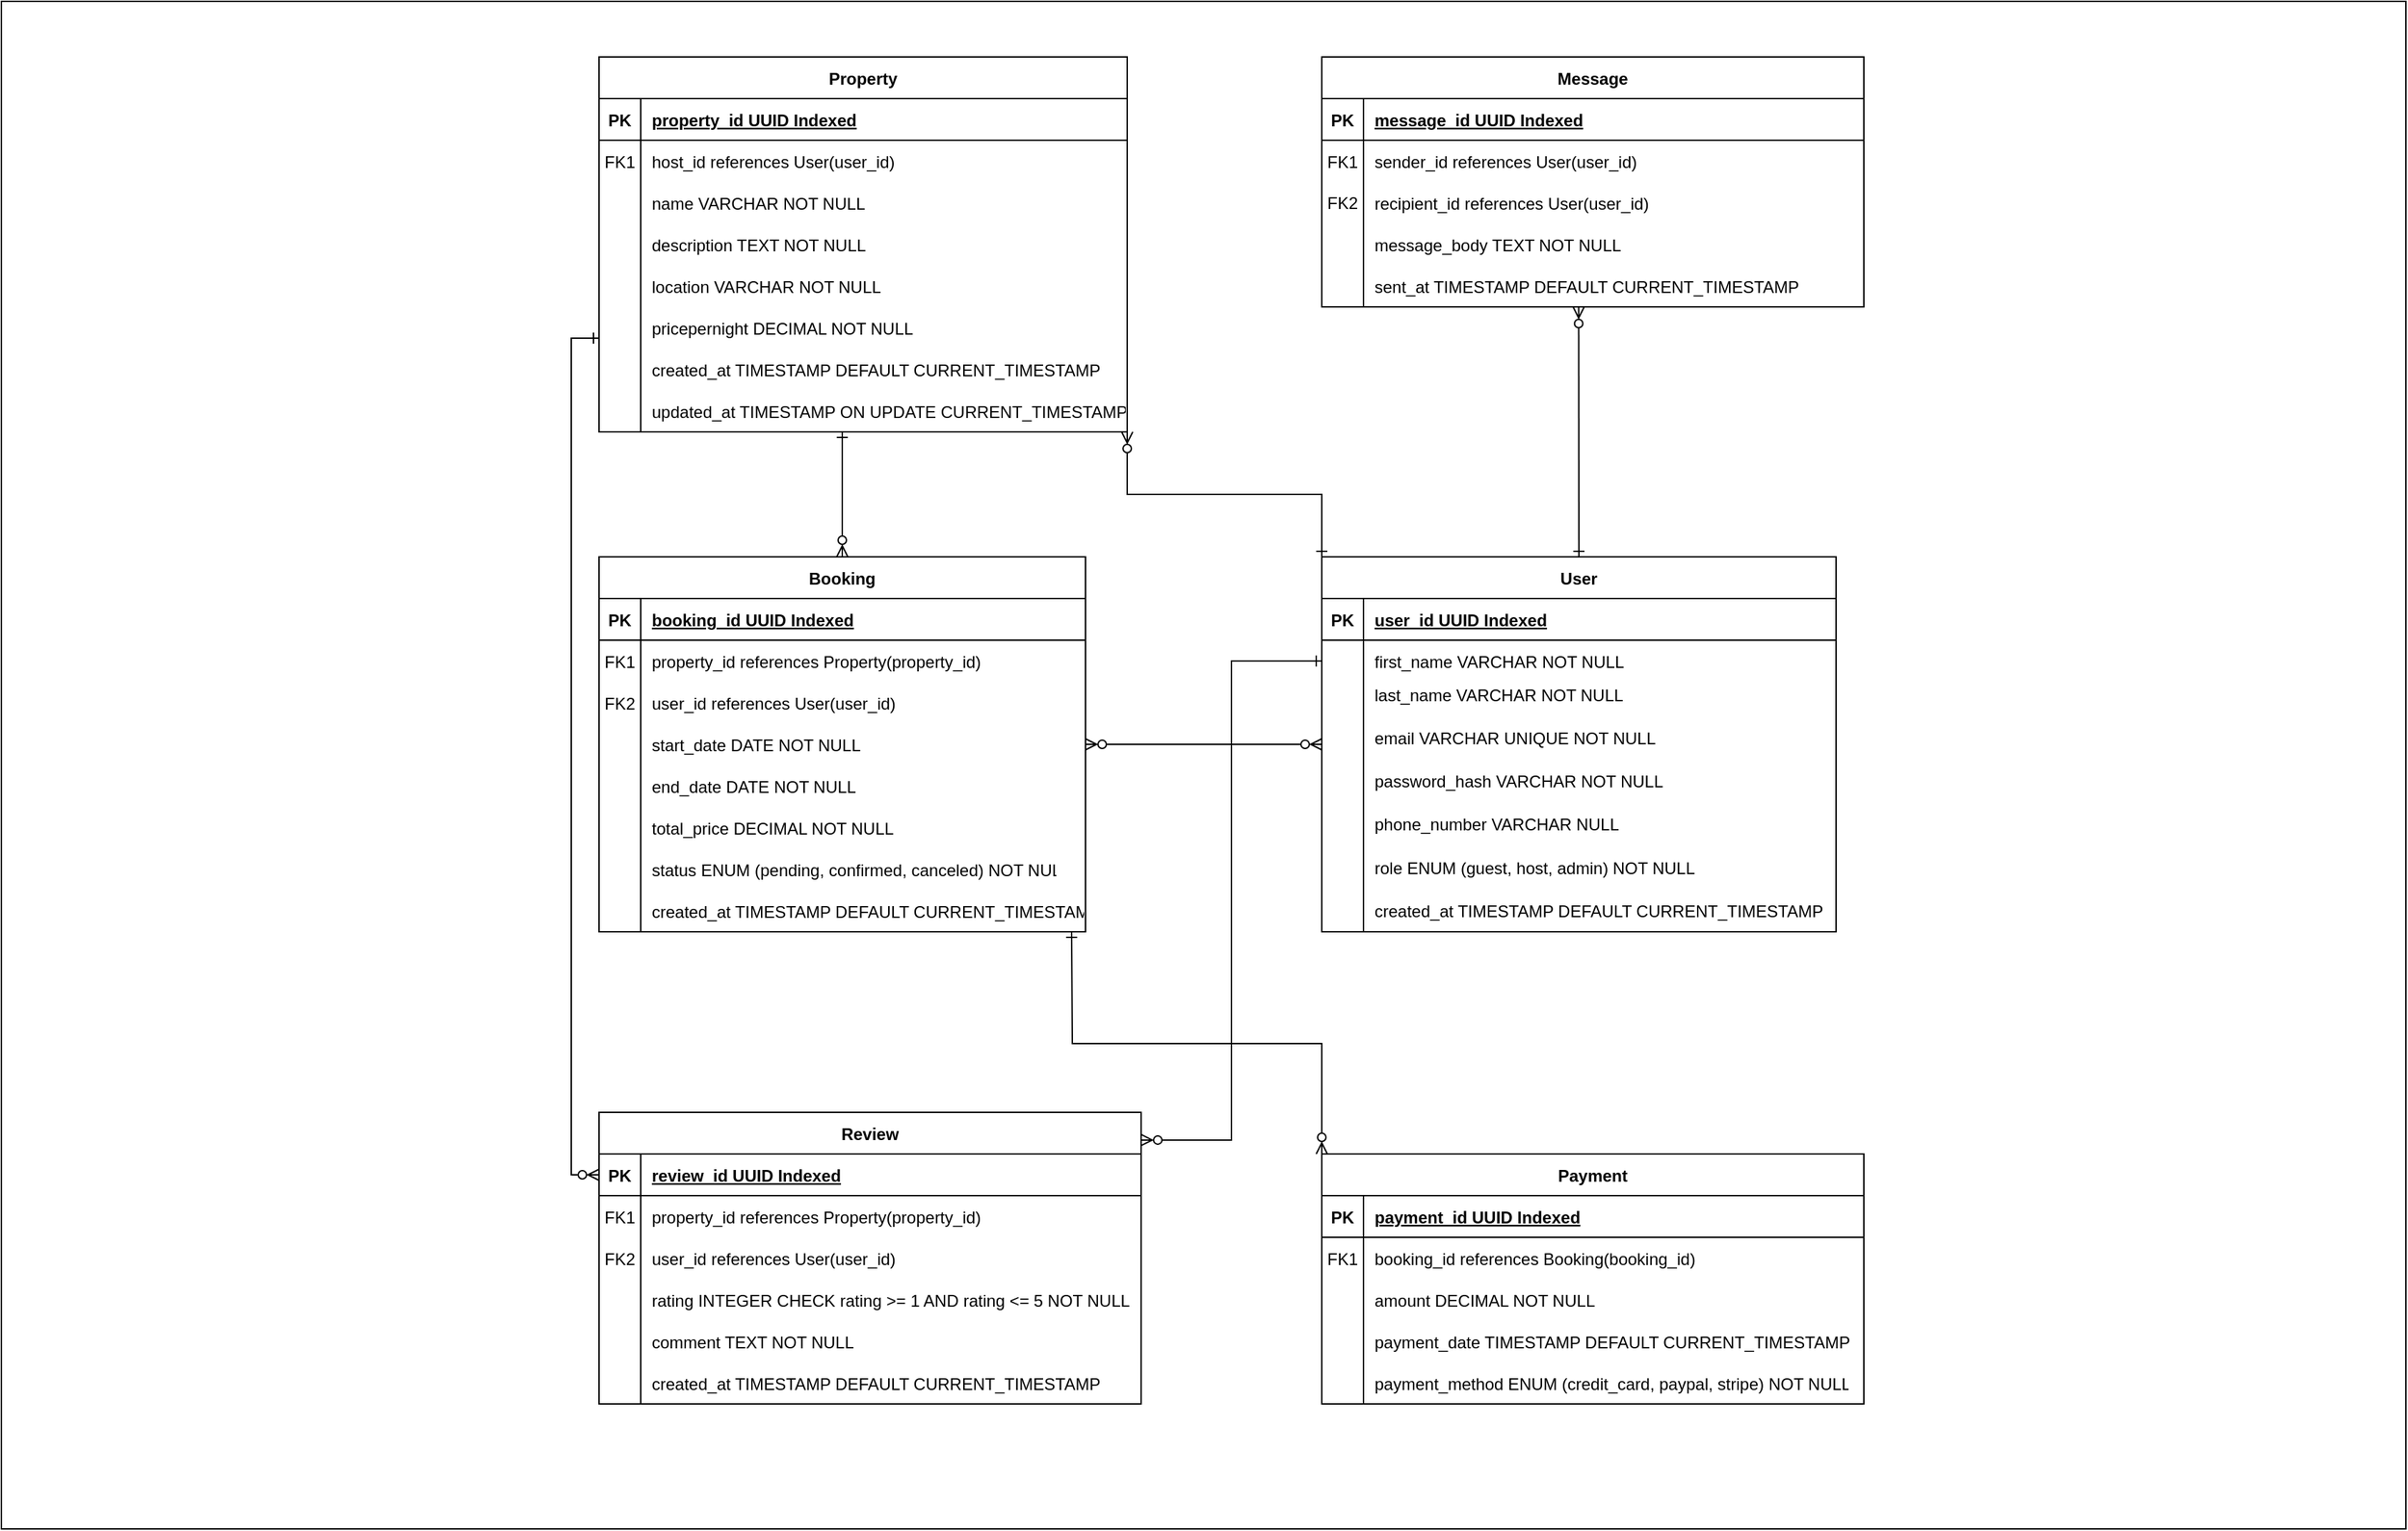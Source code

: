 <mxfile version="24.9.0">
  <diagram id="R2lEEEUBdFMjLlhIrx00" name="Page-1">
    <mxGraphModel dx="2728" dy="1598" grid="1" gridSize="10" guides="1" tooltips="1" connect="1" arrows="1" fold="1" page="1" pageScale="1" pageWidth="850" pageHeight="1100" math="0" shadow="0" extFonts="Permanent Marker^https://fonts.googleapis.com/css?family=Permanent+Marker">
      <root>
        <mxCell id="0" />
        <mxCell id="1" parent="0" />
        <mxCell id="50BzkrFxMsGgUT9Oo1El-145" value="" style="rounded=0;whiteSpace=wrap;html=1;" vertex="1" parent="1">
          <mxGeometry width="1730" height="1100" as="geometry" />
        </mxCell>
        <mxCell id="50BzkrFxMsGgUT9Oo1El-80" value="" style="group;fillColor=none;" vertex="1" connectable="0" parent="1">
          <mxGeometry x="950" y="390" width="370" height="280" as="geometry" />
        </mxCell>
        <mxCell id="50BzkrFxMsGgUT9Oo1El-142" style="rounded=0;orthogonalLoop=1;jettySize=auto;html=1;exitX=0.5;exitY=0;exitDx=0;exitDy=0;endArrow=ERzeroToMany;endFill=0;startArrow=ERone;startFill=0;fillColor=none;" edge="1" parent="50BzkrFxMsGgUT9Oo1El-80" source="C-vyLk0tnHw3VtMMgP7b-23">
          <mxGeometry relative="1" as="geometry">
            <mxPoint x="184.81" y="-170.0" as="targetPoint" />
          </mxGeometry>
        </mxCell>
        <mxCell id="C-vyLk0tnHw3VtMMgP7b-23" value="User" style="shape=table;startSize=30;container=1;collapsible=1;childLayout=tableLayout;fixedRows=1;rowLines=0;fontStyle=1;align=center;resizeLast=1;fillColor=none;" parent="50BzkrFxMsGgUT9Oo1El-80" vertex="1">
          <mxGeometry y="10" width="370" height="270" as="geometry" />
        </mxCell>
        <mxCell id="C-vyLk0tnHw3VtMMgP7b-24" value="" style="shape=partialRectangle;collapsible=0;dropTarget=0;pointerEvents=0;fillColor=none;points=[[0,0.5],[1,0.5]];portConstraint=eastwest;top=0;left=0;right=0;bottom=1;" parent="C-vyLk0tnHw3VtMMgP7b-23" vertex="1">
          <mxGeometry y="30" width="370" height="30" as="geometry" />
        </mxCell>
        <mxCell id="C-vyLk0tnHw3VtMMgP7b-25" value="PK" style="shape=partialRectangle;overflow=hidden;connectable=0;fillColor=none;top=0;left=0;bottom=0;right=0;fontStyle=1;" parent="C-vyLk0tnHw3VtMMgP7b-24" vertex="1">
          <mxGeometry width="30" height="30" as="geometry">
            <mxRectangle width="30" height="30" as="alternateBounds" />
          </mxGeometry>
        </mxCell>
        <mxCell id="C-vyLk0tnHw3VtMMgP7b-26" value="user_id UUID Indexed" style="shape=partialRectangle;overflow=hidden;connectable=0;fillColor=none;top=0;left=0;bottom=0;right=0;align=left;spacingLeft=6;fontStyle=5;" parent="C-vyLk0tnHw3VtMMgP7b-24" vertex="1">
          <mxGeometry x="30" width="340" height="30" as="geometry">
            <mxRectangle width="340" height="30" as="alternateBounds" />
          </mxGeometry>
        </mxCell>
        <mxCell id="C-vyLk0tnHw3VtMMgP7b-27" value="" style="shape=partialRectangle;collapsible=0;dropTarget=0;pointerEvents=0;fillColor=none;points=[[0,0.5],[1,0.5]];portConstraint=eastwest;top=0;left=0;right=0;bottom=0;" parent="C-vyLk0tnHw3VtMMgP7b-23" vertex="1">
          <mxGeometry y="60" width="370" height="30" as="geometry" />
        </mxCell>
        <mxCell id="C-vyLk0tnHw3VtMMgP7b-28" value="" style="shape=partialRectangle;overflow=hidden;connectable=0;fillColor=none;top=0;left=0;bottom=0;right=0;" parent="C-vyLk0tnHw3VtMMgP7b-27" vertex="1">
          <mxGeometry width="30" height="30" as="geometry">
            <mxRectangle width="30" height="30" as="alternateBounds" />
          </mxGeometry>
        </mxCell>
        <mxCell id="C-vyLk0tnHw3VtMMgP7b-29" value="first_name VARCHAR NOT NULL" style="shape=partialRectangle;overflow=hidden;connectable=0;fillColor=none;top=0;left=0;bottom=0;right=0;align=left;spacingLeft=6;" parent="C-vyLk0tnHw3VtMMgP7b-27" vertex="1">
          <mxGeometry x="30" width="340" height="30" as="geometry">
            <mxRectangle width="340" height="30" as="alternateBounds" />
          </mxGeometry>
        </mxCell>
        <mxCell id="50BzkrFxMsGgUT9Oo1El-26" value="" style="shape=partialRectangle;overflow=hidden;connectable=0;fillColor=none;top=0;left=0;bottom=0;right=0;" vertex="1" parent="50BzkrFxMsGgUT9Oo1El-80">
          <mxGeometry y="93.333" width="30" height="31.111" as="geometry">
            <mxRectangle width="30" height="30" as="alternateBounds" />
          </mxGeometry>
        </mxCell>
        <mxCell id="50BzkrFxMsGgUT9Oo1El-27" value="last_name VARCHAR NOT NULL" style="shape=partialRectangle;overflow=hidden;connectable=0;fillColor=none;top=0;left=1;bottom=0;right=0;align=left;spacingLeft=6;" vertex="1" parent="50BzkrFxMsGgUT9Oo1El-80">
          <mxGeometry x="30" y="93.333" width="340" height="31.111" as="geometry">
            <mxRectangle width="340" height="30" as="alternateBounds" />
          </mxGeometry>
        </mxCell>
        <mxCell id="50BzkrFxMsGgUT9Oo1El-28" value="" style="shape=partialRectangle;overflow=hidden;connectable=0;fillColor=none;top=0;left=0;bottom=0;right=0;" vertex="1" parent="50BzkrFxMsGgUT9Oo1El-80">
          <mxGeometry y="124.444" width="30" height="31.111" as="geometry">
            <mxRectangle width="30" height="30" as="alternateBounds" />
          </mxGeometry>
        </mxCell>
        <mxCell id="50BzkrFxMsGgUT9Oo1El-29" value="email VARCHAR UNIQUE NOT NULL" style="shape=partialRectangle;overflow=hidden;connectable=0;fillColor=none;top=0;left=1;bottom=0;right=0;align=left;spacingLeft=6;" vertex="1" parent="50BzkrFxMsGgUT9Oo1El-80">
          <mxGeometry x="30" y="124.444" width="340" height="31.111" as="geometry">
            <mxRectangle width="340" height="30" as="alternateBounds" />
          </mxGeometry>
        </mxCell>
        <mxCell id="50BzkrFxMsGgUT9Oo1El-30" value="" style="shape=partialRectangle;overflow=hidden;connectable=0;fillColor=none;top=0;left=0;bottom=0;right=0;" vertex="1" parent="50BzkrFxMsGgUT9Oo1El-80">
          <mxGeometry y="155.556" width="30" height="31.111" as="geometry">
            <mxRectangle width="30" height="30" as="alternateBounds" />
          </mxGeometry>
        </mxCell>
        <mxCell id="50BzkrFxMsGgUT9Oo1El-31" value="password_hash VARCHAR NOT NULL" style="shape=partialRectangle;overflow=hidden;connectable=0;fillColor=none;top=0;left=1;bottom=0;right=0;align=left;spacingLeft=6;" vertex="1" parent="50BzkrFxMsGgUT9Oo1El-80">
          <mxGeometry x="30" y="155.556" width="340" height="31.111" as="geometry">
            <mxRectangle width="340" height="30" as="alternateBounds" />
          </mxGeometry>
        </mxCell>
        <mxCell id="50BzkrFxMsGgUT9Oo1El-32" value="" style="shape=partialRectangle;overflow=hidden;connectable=0;fillColor=none;top=0;left=0;bottom=0;right=0;" vertex="1" parent="50BzkrFxMsGgUT9Oo1El-80">
          <mxGeometry y="186.667" width="30" height="31.111" as="geometry">
            <mxRectangle width="30" height="30" as="alternateBounds" />
          </mxGeometry>
        </mxCell>
        <mxCell id="50BzkrFxMsGgUT9Oo1El-33" value="phone_number VARCHAR NULL" style="shape=partialRectangle;overflow=hidden;connectable=0;fillColor=none;top=0;left=1;bottom=0;right=0;align=left;spacingLeft=6;" vertex="1" parent="50BzkrFxMsGgUT9Oo1El-80">
          <mxGeometry x="30" y="186.667" width="340" height="31.111" as="geometry">
            <mxRectangle width="340" height="30" as="alternateBounds" />
          </mxGeometry>
        </mxCell>
        <mxCell id="50BzkrFxMsGgUT9Oo1El-34" value="" style="shape=partialRectangle;overflow=hidden;connectable=0;fillColor=none;top=0;left=0;bottom=0;right=0;" vertex="1" parent="50BzkrFxMsGgUT9Oo1El-80">
          <mxGeometry y="217.778" width="30" height="31.111" as="geometry">
            <mxRectangle width="30" height="30" as="alternateBounds" />
          </mxGeometry>
        </mxCell>
        <mxCell id="50BzkrFxMsGgUT9Oo1El-35" value="role ENUM (guest, host, admin) NOT NULL" style="shape=partialRectangle;overflow=hidden;connectable=0;fillColor=none;top=0;left=1;bottom=0;right=0;align=left;spacingLeft=6;" vertex="1" parent="50BzkrFxMsGgUT9Oo1El-80">
          <mxGeometry x="30" y="217.778" width="340" height="31.111" as="geometry">
            <mxRectangle width="340" height="30" as="alternateBounds" />
          </mxGeometry>
        </mxCell>
        <mxCell id="50BzkrFxMsGgUT9Oo1El-36" value="" style="shape=partialRectangle;overflow=hidden;connectable=0;fillColor=none;top=0;left=0;bottom=0;right=0;" vertex="1" parent="50BzkrFxMsGgUT9Oo1El-80">
          <mxGeometry y="248.889" width="30" height="31.111" as="geometry">
            <mxRectangle width="30" height="30" as="alternateBounds" />
          </mxGeometry>
        </mxCell>
        <mxCell id="50BzkrFxMsGgUT9Oo1El-37" value="created_at TIMESTAMP DEFAULT CURRENT_TIMESTAMP" style="shape=partialRectangle;overflow=hidden;connectable=0;fillColor=none;top=0;left=1;bottom=0;right=0;align=left;spacingLeft=6;" vertex="1" parent="50BzkrFxMsGgUT9Oo1El-80">
          <mxGeometry x="30" y="248.889" width="340" height="31.111" as="geometry">
            <mxRectangle width="340" height="30" as="alternateBounds" />
          </mxGeometry>
        </mxCell>
        <mxCell id="50BzkrFxMsGgUT9Oo1El-81" value="" style="group;fillColor=none;" vertex="1" connectable="0" parent="1">
          <mxGeometry x="430" y="40" width="380" height="270" as="geometry" />
        </mxCell>
        <mxCell id="50BzkrFxMsGgUT9Oo1El-38" value="" style="shape=partialRectangle;overflow=hidden;connectable=0;fillColor=none;top=0;left=0;bottom=0;right=0;" vertex="1" parent="50BzkrFxMsGgUT9Oo1El-81">
          <mxGeometry y="120" width="30" height="30" as="geometry">
            <mxRectangle width="30" height="30" as="alternateBounds" />
          </mxGeometry>
        </mxCell>
        <mxCell id="50BzkrFxMsGgUT9Oo1El-40" value="" style="shape=partialRectangle;overflow=hidden;connectable=0;fillColor=none;top=0;left=0;bottom=0;right=0;" vertex="1" parent="50BzkrFxMsGgUT9Oo1El-81">
          <mxGeometry y="150" width="30" height="30" as="geometry">
            <mxRectangle width="30" height="30" as="alternateBounds" />
          </mxGeometry>
        </mxCell>
        <mxCell id="50BzkrFxMsGgUT9Oo1El-42" value="" style="shape=partialRectangle;overflow=hidden;connectable=0;fillColor=none;top=0;left=0;bottom=0;right=0;" vertex="1" parent="50BzkrFxMsGgUT9Oo1El-81">
          <mxGeometry y="180" width="30" height="30" as="geometry">
            <mxRectangle width="30" height="30" as="alternateBounds" />
          </mxGeometry>
        </mxCell>
        <mxCell id="50BzkrFxMsGgUT9Oo1El-44" value="" style="shape=partialRectangle;overflow=hidden;connectable=0;fillColor=none;top=0;left=0;bottom=0;right=0;" vertex="1" parent="50BzkrFxMsGgUT9Oo1El-81">
          <mxGeometry y="210" width="30" height="30" as="geometry">
            <mxRectangle width="30" height="30" as="alternateBounds" />
          </mxGeometry>
        </mxCell>
        <mxCell id="50BzkrFxMsGgUT9Oo1El-46" value="" style="shape=partialRectangle;overflow=hidden;connectable=0;fillColor=none;top=0;left=0;bottom=0;right=0;" vertex="1" parent="50BzkrFxMsGgUT9Oo1El-81">
          <mxGeometry y="240" width="30" height="30" as="geometry">
            <mxRectangle width="30" height="30" as="alternateBounds" />
          </mxGeometry>
        </mxCell>
        <mxCell id="50BzkrFxMsGgUT9Oo1El-79" value="" style="group;fillColor=none;" vertex="1" connectable="0" parent="50BzkrFxMsGgUT9Oo1El-81">
          <mxGeometry width="380" height="270" as="geometry" />
        </mxCell>
        <mxCell id="50BzkrFxMsGgUT9Oo1El-47" value="updated_at TIMESTAMP ON UPDATE CURRENT_TIMESTAMP" style="shape=partialRectangle;overflow=hidden;connectable=0;fillColor=none;top=0;left=1;bottom=0;right=0;align=left;spacingLeft=6;" vertex="1" parent="50BzkrFxMsGgUT9Oo1El-79">
          <mxGeometry x="30" y="240" width="350" height="30" as="geometry">
            <mxRectangle width="350" height="30" as="alternateBounds" />
          </mxGeometry>
        </mxCell>
        <mxCell id="50BzkrFxMsGgUT9Oo1El-78" value="" style="group;fillColor=none;" vertex="1" connectable="0" parent="50BzkrFxMsGgUT9Oo1El-79">
          <mxGeometry width="380" height="270" as="geometry" />
        </mxCell>
        <mxCell id="C-vyLk0tnHw3VtMMgP7b-2" value="Property" style="shape=table;startSize=30;container=1;collapsible=1;childLayout=tableLayout;fixedRows=1;rowLines=0;fontStyle=1;align=center;resizeLast=1;fillColor=none;" parent="50BzkrFxMsGgUT9Oo1El-78" vertex="1">
          <mxGeometry width="380" height="270" as="geometry" />
        </mxCell>
        <mxCell id="C-vyLk0tnHw3VtMMgP7b-3" value="" style="shape=partialRectangle;collapsible=0;dropTarget=0;pointerEvents=0;fillColor=none;points=[[0,0.5],[1,0.5]];portConstraint=eastwest;top=0;left=0;right=0;bottom=1;" parent="C-vyLk0tnHw3VtMMgP7b-2" vertex="1">
          <mxGeometry y="30" width="380" height="30" as="geometry" />
        </mxCell>
        <mxCell id="C-vyLk0tnHw3VtMMgP7b-4" value="PK" style="shape=partialRectangle;overflow=hidden;connectable=0;fillColor=none;top=0;left=0;bottom=0;right=0;fontStyle=1;" parent="C-vyLk0tnHw3VtMMgP7b-3" vertex="1">
          <mxGeometry width="30" height="30" as="geometry">
            <mxRectangle width="30" height="30" as="alternateBounds" />
          </mxGeometry>
        </mxCell>
        <mxCell id="C-vyLk0tnHw3VtMMgP7b-5" value="property_id UUID Indexed" style="shape=partialRectangle;overflow=hidden;connectable=0;fillColor=none;top=0;left=0;bottom=0;right=0;align=left;spacingLeft=6;fontStyle=5;" parent="C-vyLk0tnHw3VtMMgP7b-3" vertex="1">
          <mxGeometry x="30" width="350" height="30" as="geometry">
            <mxRectangle width="350" height="30" as="alternateBounds" />
          </mxGeometry>
        </mxCell>
        <mxCell id="C-vyLk0tnHw3VtMMgP7b-6" value="" style="shape=partialRectangle;collapsible=0;dropTarget=0;pointerEvents=0;fillColor=none;points=[[0,0.5],[1,0.5]];portConstraint=eastwest;top=0;left=0;right=0;bottom=0;" parent="C-vyLk0tnHw3VtMMgP7b-2" vertex="1">
          <mxGeometry y="60" width="380" height="30" as="geometry" />
        </mxCell>
        <mxCell id="C-vyLk0tnHw3VtMMgP7b-7" value="FK1" style="shape=partialRectangle;overflow=hidden;connectable=0;fillColor=none;top=0;left=0;bottom=0;right=0;" parent="C-vyLk0tnHw3VtMMgP7b-6" vertex="1">
          <mxGeometry width="30" height="30" as="geometry">
            <mxRectangle width="30" height="30" as="alternateBounds" />
          </mxGeometry>
        </mxCell>
        <mxCell id="C-vyLk0tnHw3VtMMgP7b-8" value="host_id references User(user_id)" style="shape=partialRectangle;overflow=hidden;connectable=0;fillColor=none;top=0;left=0;bottom=0;right=0;align=left;spacingLeft=6;" parent="C-vyLk0tnHw3VtMMgP7b-6" vertex="1">
          <mxGeometry x="30" width="350" height="30" as="geometry">
            <mxRectangle width="350" height="30" as="alternateBounds" />
          </mxGeometry>
        </mxCell>
        <mxCell id="C-vyLk0tnHw3VtMMgP7b-9" value="" style="shape=partialRectangle;collapsible=0;dropTarget=0;pointerEvents=0;fillColor=none;points=[[0,0.5],[1,0.5]];portConstraint=eastwest;top=0;left=0;right=0;bottom=0;" parent="C-vyLk0tnHw3VtMMgP7b-2" vertex="1">
          <mxGeometry y="90" width="380" height="30" as="geometry" />
        </mxCell>
        <mxCell id="C-vyLk0tnHw3VtMMgP7b-10" value="" style="shape=partialRectangle;overflow=hidden;connectable=0;fillColor=none;top=0;left=0;bottom=0;right=0;" parent="C-vyLk0tnHw3VtMMgP7b-9" vertex="1">
          <mxGeometry width="30" height="30" as="geometry">
            <mxRectangle width="30" height="30" as="alternateBounds" />
          </mxGeometry>
        </mxCell>
        <mxCell id="C-vyLk0tnHw3VtMMgP7b-11" value="name VARCHAR NOT NULL" style="shape=partialRectangle;overflow=hidden;connectable=0;fillColor=none;top=0;left=0;bottom=0;right=0;align=left;spacingLeft=6;" parent="C-vyLk0tnHw3VtMMgP7b-9" vertex="1">
          <mxGeometry x="30" width="350" height="30" as="geometry">
            <mxRectangle width="350" height="30" as="alternateBounds" />
          </mxGeometry>
        </mxCell>
        <mxCell id="50BzkrFxMsGgUT9Oo1El-39" value="description TEXT NOT NULL" style="shape=partialRectangle;overflow=hidden;connectable=0;fillColor=none;top=0;left=1;bottom=0;right=0;align=left;spacingLeft=6;" vertex="1" parent="50BzkrFxMsGgUT9Oo1El-78">
          <mxGeometry x="30" y="120" width="350" height="30" as="geometry">
            <mxRectangle width="350" height="30" as="alternateBounds" />
          </mxGeometry>
        </mxCell>
        <mxCell id="50BzkrFxMsGgUT9Oo1El-41" value="location VARCHAR NOT NULL" style="shape=partialRectangle;overflow=hidden;connectable=0;fillColor=none;top=0;left=1;bottom=0;right=0;align=left;spacingLeft=6;" vertex="1" parent="50BzkrFxMsGgUT9Oo1El-78">
          <mxGeometry x="30" y="150" width="350" height="30" as="geometry">
            <mxRectangle width="350" height="30" as="alternateBounds" />
          </mxGeometry>
        </mxCell>
        <mxCell id="50BzkrFxMsGgUT9Oo1El-43" value="pricepernight DECIMAL NOT NULL" style="shape=partialRectangle;overflow=hidden;connectable=0;fillColor=none;top=0;left=1;bottom=0;right=0;align=left;spacingLeft=6;" vertex="1" parent="50BzkrFxMsGgUT9Oo1El-78">
          <mxGeometry x="30" y="180" width="350" height="30" as="geometry">
            <mxRectangle width="350" height="30" as="alternateBounds" />
          </mxGeometry>
        </mxCell>
        <mxCell id="50BzkrFxMsGgUT9Oo1El-45" value="created_at TIMESTAMP DEFAULT CURRENT_TIMESTAMP" style="shape=partialRectangle;overflow=hidden;connectable=0;fillColor=none;top=0;left=1;bottom=0;right=0;align=left;spacingLeft=6;" vertex="1" parent="50BzkrFxMsGgUT9Oo1El-78">
          <mxGeometry x="30" y="210" width="350" height="30" as="geometry">
            <mxRectangle width="350" height="30" as="alternateBounds" />
          </mxGeometry>
        </mxCell>
        <mxCell id="50BzkrFxMsGgUT9Oo1El-82" value="" style="group;fillColor=none;" vertex="1" connectable="0" parent="1">
          <mxGeometry x="430" y="400" width="350" height="270" as="geometry" />
        </mxCell>
        <mxCell id="50BzkrFxMsGgUT9Oo1El-127" style="edgeStyle=orthogonalEdgeStyle;rounded=0;orthogonalLoop=1;jettySize=auto;html=1;exitX=1;exitY=0.5;exitDx=0;exitDy=0;endArrow=ERzeroToMany;endFill=0;startArrow=ERzeroToMany;startFill=0;fillColor=none;" edge="1" parent="50BzkrFxMsGgUT9Oo1El-82" source="C-vyLk0tnHw3VtMMgP7b-13">
          <mxGeometry relative="1" as="geometry">
            <mxPoint x="520" y="135" as="targetPoint" />
          </mxGeometry>
        </mxCell>
        <mxCell id="50BzkrFxMsGgUT9Oo1El-130" style="edgeStyle=orthogonalEdgeStyle;rounded=0;orthogonalLoop=1;jettySize=auto;html=1;exitX=0.5;exitY=0;exitDx=0;exitDy=0;endArrow=ERone;endFill=0;startArrow=ERzeroToMany;startFill=0;fillColor=none;" edge="1" parent="50BzkrFxMsGgUT9Oo1El-82" source="C-vyLk0tnHw3VtMMgP7b-13">
          <mxGeometry relative="1" as="geometry">
            <mxPoint x="175" y="-90" as="targetPoint" />
          </mxGeometry>
        </mxCell>
        <mxCell id="C-vyLk0tnHw3VtMMgP7b-13" value="Booking" style="shape=table;startSize=30;container=1;collapsible=1;childLayout=tableLayout;fixedRows=1;rowLines=0;fontStyle=1;align=center;resizeLast=1;fillColor=none;" parent="50BzkrFxMsGgUT9Oo1El-82" vertex="1">
          <mxGeometry width="350" height="270" as="geometry" />
        </mxCell>
        <mxCell id="C-vyLk0tnHw3VtMMgP7b-14" value="" style="shape=partialRectangle;collapsible=0;dropTarget=0;pointerEvents=0;fillColor=none;points=[[0,0.5],[1,0.5]];portConstraint=eastwest;top=0;left=0;right=0;bottom=1;" parent="C-vyLk0tnHw3VtMMgP7b-13" vertex="1">
          <mxGeometry y="30" width="350" height="30" as="geometry" />
        </mxCell>
        <mxCell id="C-vyLk0tnHw3VtMMgP7b-15" value="PK" style="shape=partialRectangle;overflow=hidden;connectable=0;fillColor=none;top=0;left=0;bottom=0;right=0;fontStyle=1;" parent="C-vyLk0tnHw3VtMMgP7b-14" vertex="1">
          <mxGeometry width="30" height="30" as="geometry">
            <mxRectangle width="30" height="30" as="alternateBounds" />
          </mxGeometry>
        </mxCell>
        <mxCell id="C-vyLk0tnHw3VtMMgP7b-16" value="booking_id UUID Indexed " style="shape=partialRectangle;overflow=hidden;connectable=0;fillColor=none;top=0;left=0;bottom=0;right=0;align=left;spacingLeft=6;fontStyle=5;" parent="C-vyLk0tnHw3VtMMgP7b-14" vertex="1">
          <mxGeometry x="30" width="320" height="30" as="geometry">
            <mxRectangle width="320" height="30" as="alternateBounds" />
          </mxGeometry>
        </mxCell>
        <mxCell id="C-vyLk0tnHw3VtMMgP7b-17" value="" style="shape=partialRectangle;collapsible=0;dropTarget=0;pointerEvents=0;fillColor=none;points=[[0,0.5],[1,0.5]];portConstraint=eastwest;top=0;left=0;right=0;bottom=0;" parent="C-vyLk0tnHw3VtMMgP7b-13" vertex="1">
          <mxGeometry y="60" width="350" height="30" as="geometry" />
        </mxCell>
        <mxCell id="C-vyLk0tnHw3VtMMgP7b-18" value="FK1" style="shape=partialRectangle;overflow=hidden;connectable=0;fillColor=none;top=0;left=0;bottom=0;right=0;" parent="C-vyLk0tnHw3VtMMgP7b-17" vertex="1">
          <mxGeometry width="30" height="30" as="geometry">
            <mxRectangle width="30" height="30" as="alternateBounds" />
          </mxGeometry>
        </mxCell>
        <mxCell id="C-vyLk0tnHw3VtMMgP7b-19" value="property_id references Property(property_id)" style="shape=partialRectangle;overflow=hidden;connectable=0;fillColor=none;top=0;left=0;bottom=0;right=0;align=left;spacingLeft=6;" parent="C-vyLk0tnHw3VtMMgP7b-17" vertex="1">
          <mxGeometry x="30" width="320" height="30" as="geometry">
            <mxRectangle width="320" height="30" as="alternateBounds" />
          </mxGeometry>
        </mxCell>
        <mxCell id="C-vyLk0tnHw3VtMMgP7b-20" value="" style="shape=partialRectangle;collapsible=0;dropTarget=0;pointerEvents=0;fillColor=none;points=[[0,0.5],[1,0.5]];portConstraint=eastwest;top=0;left=0;right=0;bottom=0;" parent="C-vyLk0tnHw3VtMMgP7b-13" vertex="1">
          <mxGeometry y="90" width="350" height="30" as="geometry" />
        </mxCell>
        <mxCell id="C-vyLk0tnHw3VtMMgP7b-21" value="FK2" style="shape=partialRectangle;overflow=hidden;connectable=0;fillColor=none;top=0;left=0;bottom=0;right=0;" parent="C-vyLk0tnHw3VtMMgP7b-20" vertex="1">
          <mxGeometry width="30" height="30" as="geometry">
            <mxRectangle width="30" height="30" as="alternateBounds" />
          </mxGeometry>
        </mxCell>
        <mxCell id="C-vyLk0tnHw3VtMMgP7b-22" value="user_id references User(user_id)" style="shape=partialRectangle;overflow=hidden;connectable=0;fillColor=none;top=0;left=0;bottom=0;right=0;align=left;spacingLeft=6;" parent="C-vyLk0tnHw3VtMMgP7b-20" vertex="1">
          <mxGeometry x="30" width="320" height="30" as="geometry">
            <mxRectangle width="320" height="30" as="alternateBounds" />
          </mxGeometry>
        </mxCell>
        <mxCell id="50BzkrFxMsGgUT9Oo1El-8" value="" style="shape=partialRectangle;overflow=hidden;connectable=0;fillColor=none;top=0;left=0;bottom=0;right=0;" vertex="1" parent="50BzkrFxMsGgUT9Oo1El-82">
          <mxGeometry y="120" width="30" height="30" as="geometry">
            <mxRectangle width="30" height="30" as="alternateBounds" />
          </mxGeometry>
        </mxCell>
        <mxCell id="50BzkrFxMsGgUT9Oo1El-9" value="start_date DATE NOT NULL" style="shape=partialRectangle;overflow=hidden;connectable=0;fillColor=none;top=0;left=1;bottom=0;right=0;align=left;spacingLeft=6;" vertex="1" parent="50BzkrFxMsGgUT9Oo1El-82">
          <mxGeometry x="30" y="120" width="260" height="30" as="geometry">
            <mxRectangle width="260" height="30" as="alternateBounds" />
          </mxGeometry>
        </mxCell>
        <mxCell id="50BzkrFxMsGgUT9Oo1El-11" value="" style="shape=partialRectangle;overflow=hidden;connectable=0;fillColor=none;top=0;left=0;bottom=0;right=0;" vertex="1" parent="50BzkrFxMsGgUT9Oo1El-82">
          <mxGeometry y="150" width="30" height="30" as="geometry">
            <mxRectangle width="30" height="30" as="alternateBounds" />
          </mxGeometry>
        </mxCell>
        <mxCell id="50BzkrFxMsGgUT9Oo1El-12" value="end_date DATE NOT NULL" style="shape=partialRectangle;overflow=hidden;connectable=0;fillColor=none;top=0;left=1;bottom=0;right=0;align=left;spacingLeft=6;" vertex="1" parent="50BzkrFxMsGgUT9Oo1El-82">
          <mxGeometry x="30" y="150" width="260" height="30" as="geometry">
            <mxRectangle width="260" height="30" as="alternateBounds" />
          </mxGeometry>
        </mxCell>
        <mxCell id="50BzkrFxMsGgUT9Oo1El-13" value="" style="shape=partialRectangle;overflow=hidden;connectable=0;fillColor=none;top=0;left=0;bottom=0;right=0;" vertex="1" parent="50BzkrFxMsGgUT9Oo1El-82">
          <mxGeometry y="180" width="30" height="30" as="geometry">
            <mxRectangle width="30" height="30" as="alternateBounds" />
          </mxGeometry>
        </mxCell>
        <mxCell id="50BzkrFxMsGgUT9Oo1El-14" value="total_price DECIMAL NOT NULL" style="shape=partialRectangle;overflow=hidden;connectable=0;fillColor=none;top=0;left=1;bottom=0;right=0;align=left;spacingLeft=6;" vertex="1" parent="50BzkrFxMsGgUT9Oo1El-82">
          <mxGeometry x="30" y="180" width="260" height="30" as="geometry">
            <mxRectangle width="260" height="30" as="alternateBounds" />
          </mxGeometry>
        </mxCell>
        <mxCell id="50BzkrFxMsGgUT9Oo1El-15" value="" style="shape=partialRectangle;overflow=hidden;connectable=0;fillColor=none;top=0;left=0;bottom=0;right=0;" vertex="1" parent="50BzkrFxMsGgUT9Oo1El-82">
          <mxGeometry y="210" width="30" height="30" as="geometry">
            <mxRectangle width="30" height="30" as="alternateBounds" />
          </mxGeometry>
        </mxCell>
        <mxCell id="50BzkrFxMsGgUT9Oo1El-16" value="status ENUM (pending, confirmed, canceled) NOT NULL" style="shape=partialRectangle;overflow=hidden;connectable=0;fillColor=none;top=0;left=1;bottom=0;right=0;align=left;spacingLeft=6;" vertex="1" parent="50BzkrFxMsGgUT9Oo1El-82">
          <mxGeometry x="30" y="210" width="300" height="30" as="geometry">
            <mxRectangle width="260" height="30" as="alternateBounds" />
          </mxGeometry>
        </mxCell>
        <mxCell id="50BzkrFxMsGgUT9Oo1El-17" value="" style="shape=partialRectangle;overflow=hidden;connectable=0;fillColor=none;top=0;left=0;bottom=0;right=0;" vertex="1" parent="50BzkrFxMsGgUT9Oo1El-82">
          <mxGeometry y="240" width="30" height="30" as="geometry">
            <mxRectangle width="30" height="30" as="alternateBounds" />
          </mxGeometry>
        </mxCell>
        <mxCell id="50BzkrFxMsGgUT9Oo1El-18" value="created_at TIMESTAMP DEFAULT CURRENT_TIMESTAMP" style="shape=partialRectangle;overflow=hidden;connectable=0;fillColor=none;top=0;left=1;bottom=0;right=0;align=left;spacingLeft=6;" vertex="1" parent="50BzkrFxMsGgUT9Oo1El-82">
          <mxGeometry x="30" y="240" width="320" height="30" as="geometry">
            <mxRectangle width="260" height="30" as="alternateBounds" />
          </mxGeometry>
        </mxCell>
        <mxCell id="50BzkrFxMsGgUT9Oo1El-83" value="" style="group" vertex="1" connectable="0" parent="1">
          <mxGeometry x="770" y="820" width="390" height="270" as="geometry" />
        </mxCell>
        <mxCell id="50BzkrFxMsGgUT9Oo1El-84" value="" style="group;fillColor=none;" vertex="1" connectable="0" parent="50BzkrFxMsGgUT9Oo1El-83">
          <mxGeometry x="180" y="10" width="390" height="180" as="geometry" />
        </mxCell>
        <mxCell id="50BzkrFxMsGgUT9Oo1El-132" style="edgeStyle=orthogonalEdgeStyle;rounded=0;orthogonalLoop=1;jettySize=auto;html=1;exitX=0;exitY=0;exitDx=0;exitDy=0;endArrow=ERone;endFill=0;startArrow=ERzeroToMany;startFill=0;fillColor=none;" edge="1" parent="50BzkrFxMsGgUT9Oo1El-84" source="50BzkrFxMsGgUT9Oo1El-58">
          <mxGeometry relative="1" as="geometry">
            <mxPoint x="-180" y="-160" as="targetPoint" />
          </mxGeometry>
        </mxCell>
        <mxCell id="50BzkrFxMsGgUT9Oo1El-58" value="Payment" style="shape=table;startSize=30;container=1;collapsible=1;childLayout=tableLayout;fixedRows=1;rowLines=0;fontStyle=1;align=center;resizeLast=1;fillColor=none;" vertex="1" parent="50BzkrFxMsGgUT9Oo1El-84">
          <mxGeometry width="390" height="180" as="geometry" />
        </mxCell>
        <mxCell id="50BzkrFxMsGgUT9Oo1El-59" value="" style="shape=partialRectangle;collapsible=0;dropTarget=0;pointerEvents=0;fillColor=none;points=[[0,0.5],[1,0.5]];portConstraint=eastwest;top=0;left=0;right=0;bottom=1;" vertex="1" parent="50BzkrFxMsGgUT9Oo1El-58">
          <mxGeometry y="30" width="390" height="30" as="geometry" />
        </mxCell>
        <mxCell id="50BzkrFxMsGgUT9Oo1El-60" value="PK" style="shape=partialRectangle;overflow=hidden;connectable=0;fillColor=none;top=0;left=0;bottom=0;right=0;fontStyle=1;" vertex="1" parent="50BzkrFxMsGgUT9Oo1El-59">
          <mxGeometry width="30" height="30" as="geometry">
            <mxRectangle width="30" height="30" as="alternateBounds" />
          </mxGeometry>
        </mxCell>
        <mxCell id="50BzkrFxMsGgUT9Oo1El-61" value="payment_id UUID Indexed " style="shape=partialRectangle;overflow=hidden;connectable=0;fillColor=none;top=0;left=0;bottom=0;right=0;align=left;spacingLeft=6;fontStyle=5;" vertex="1" parent="50BzkrFxMsGgUT9Oo1El-59">
          <mxGeometry x="30" width="360" height="30" as="geometry">
            <mxRectangle width="360" height="30" as="alternateBounds" />
          </mxGeometry>
        </mxCell>
        <mxCell id="50BzkrFxMsGgUT9Oo1El-62" value="" style="shape=partialRectangle;collapsible=0;dropTarget=0;pointerEvents=0;fillColor=none;points=[[0,0.5],[1,0.5]];portConstraint=eastwest;top=0;left=0;right=0;bottom=0;" vertex="1" parent="50BzkrFxMsGgUT9Oo1El-58">
          <mxGeometry y="60" width="390" height="30" as="geometry" />
        </mxCell>
        <mxCell id="50BzkrFxMsGgUT9Oo1El-63" value="FK1" style="shape=partialRectangle;overflow=hidden;connectable=0;fillColor=none;top=0;left=0;bottom=0;right=0;" vertex="1" parent="50BzkrFxMsGgUT9Oo1El-62">
          <mxGeometry width="30" height="30" as="geometry">
            <mxRectangle width="30" height="30" as="alternateBounds" />
          </mxGeometry>
        </mxCell>
        <mxCell id="50BzkrFxMsGgUT9Oo1El-64" value="booking_id references Booking(booking_id)" style="shape=partialRectangle;overflow=hidden;connectable=0;fillColor=none;top=0;left=0;bottom=0;right=0;align=left;spacingLeft=6;" vertex="1" parent="50BzkrFxMsGgUT9Oo1El-62">
          <mxGeometry x="30" width="360" height="30" as="geometry">
            <mxRectangle width="360" height="30" as="alternateBounds" />
          </mxGeometry>
        </mxCell>
        <mxCell id="50BzkrFxMsGgUT9Oo1El-68" value="" style="shape=partialRectangle;overflow=hidden;connectable=0;fillColor=none;top=0;left=0;bottom=0;right=0;" vertex="1" parent="50BzkrFxMsGgUT9Oo1El-84">
          <mxGeometry y="90" width="30" height="30" as="geometry">
            <mxRectangle width="30" height="30" as="alternateBounds" />
          </mxGeometry>
        </mxCell>
        <mxCell id="50BzkrFxMsGgUT9Oo1El-69" value="amount DECIMAL NOT NULL" style="shape=partialRectangle;overflow=hidden;connectable=0;fillColor=none;top=0;left=1;bottom=0;right=0;align=left;spacingLeft=6;" vertex="1" parent="50BzkrFxMsGgUT9Oo1El-84">
          <mxGeometry x="30" y="90" width="350" height="30" as="geometry">
            <mxRectangle width="260" height="30" as="alternateBounds" />
          </mxGeometry>
        </mxCell>
        <mxCell id="50BzkrFxMsGgUT9Oo1El-70" value="" style="shape=partialRectangle;overflow=hidden;connectable=0;fillColor=none;top=0;left=0;bottom=0;right=0;" vertex="1" parent="50BzkrFxMsGgUT9Oo1El-84">
          <mxGeometry y="120" width="30" height="30" as="geometry">
            <mxRectangle width="30" height="30" as="alternateBounds" />
          </mxGeometry>
        </mxCell>
        <mxCell id="50BzkrFxMsGgUT9Oo1El-71" value="payment_date TIMESTAMP DEFAULT CURRENT_TIMESTAMP" style="shape=partialRectangle;overflow=hidden;connectable=0;fillColor=none;top=0;left=1;bottom=0;right=0;align=left;spacingLeft=6;" vertex="1" parent="50BzkrFxMsGgUT9Oo1El-84">
          <mxGeometry x="30" y="120" width="360" height="30" as="geometry">
            <mxRectangle width="260" height="30" as="alternateBounds" />
          </mxGeometry>
        </mxCell>
        <mxCell id="50BzkrFxMsGgUT9Oo1El-72" value="" style="shape=partialRectangle;overflow=hidden;connectable=0;fillColor=none;top=0;left=0;bottom=0;right=0;" vertex="1" parent="50BzkrFxMsGgUT9Oo1El-84">
          <mxGeometry y="150" width="30" height="30" as="geometry">
            <mxRectangle width="30" height="30" as="alternateBounds" />
          </mxGeometry>
        </mxCell>
        <mxCell id="50BzkrFxMsGgUT9Oo1El-73" value="payment_method ENUM (credit_card, paypal, stripe) NOT NULL" style="shape=partialRectangle;overflow=hidden;connectable=0;fillColor=none;top=0;left=1;bottom=0;right=0;align=left;spacingLeft=6;" vertex="1" parent="50BzkrFxMsGgUT9Oo1El-84">
          <mxGeometry x="30" y="150" width="350" height="30" as="geometry">
            <mxRectangle width="260" height="30" as="alternateBounds" />
          </mxGeometry>
        </mxCell>
        <mxCell id="50BzkrFxMsGgUT9Oo1El-85" value="" style="group;fillColor=none;" vertex="1" connectable="0" parent="1">
          <mxGeometry x="430" y="800" width="390" height="220" as="geometry" />
        </mxCell>
        <mxCell id="50BzkrFxMsGgUT9Oo1El-86" value="Review" style="shape=table;startSize=30;container=1;collapsible=1;childLayout=tableLayout;fixedRows=1;rowLines=0;fontStyle=1;align=center;resizeLast=1;fillColor=none;" vertex="1" parent="50BzkrFxMsGgUT9Oo1El-85">
          <mxGeometry width="390" height="210" as="geometry" />
        </mxCell>
        <mxCell id="50BzkrFxMsGgUT9Oo1El-87" value="" style="shape=partialRectangle;collapsible=0;dropTarget=0;pointerEvents=0;fillColor=none;points=[[0,0.5],[1,0.5]];portConstraint=eastwest;top=0;left=0;right=0;bottom=1;" vertex="1" parent="50BzkrFxMsGgUT9Oo1El-86">
          <mxGeometry y="30" width="390" height="30" as="geometry" />
        </mxCell>
        <mxCell id="50BzkrFxMsGgUT9Oo1El-88" value="PK" style="shape=partialRectangle;overflow=hidden;connectable=0;fillColor=none;top=0;left=0;bottom=0;right=0;fontStyle=1;" vertex="1" parent="50BzkrFxMsGgUT9Oo1El-87">
          <mxGeometry width="30" height="30" as="geometry">
            <mxRectangle width="30" height="30" as="alternateBounds" />
          </mxGeometry>
        </mxCell>
        <mxCell id="50BzkrFxMsGgUT9Oo1El-89" value="review_id UUID Indexed " style="shape=partialRectangle;overflow=hidden;connectable=0;fillColor=none;top=0;left=0;bottom=0;right=0;align=left;spacingLeft=6;fontStyle=5;" vertex="1" parent="50BzkrFxMsGgUT9Oo1El-87">
          <mxGeometry x="30" width="360" height="30" as="geometry">
            <mxRectangle width="360" height="30" as="alternateBounds" />
          </mxGeometry>
        </mxCell>
        <mxCell id="50BzkrFxMsGgUT9Oo1El-90" value="" style="shape=partialRectangle;collapsible=0;dropTarget=0;pointerEvents=0;fillColor=none;points=[[0,0.5],[1,0.5]];portConstraint=eastwest;top=0;left=0;right=0;bottom=0;" vertex="1" parent="50BzkrFxMsGgUT9Oo1El-86">
          <mxGeometry y="60" width="390" height="30" as="geometry" />
        </mxCell>
        <mxCell id="50BzkrFxMsGgUT9Oo1El-91" value="FK1" style="shape=partialRectangle;overflow=hidden;connectable=0;fillColor=none;top=0;left=0;bottom=0;right=0;" vertex="1" parent="50BzkrFxMsGgUT9Oo1El-90">
          <mxGeometry width="30" height="30" as="geometry">
            <mxRectangle width="30" height="30" as="alternateBounds" />
          </mxGeometry>
        </mxCell>
        <mxCell id="50BzkrFxMsGgUT9Oo1El-92" value="property_id references Property(property_id)" style="shape=partialRectangle;overflow=hidden;connectable=0;fillColor=none;top=0;left=0;bottom=0;right=0;align=left;spacingLeft=6;" vertex="1" parent="50BzkrFxMsGgUT9Oo1El-90">
          <mxGeometry x="30" width="360" height="30" as="geometry">
            <mxRectangle width="360" height="30" as="alternateBounds" />
          </mxGeometry>
        </mxCell>
        <mxCell id="50BzkrFxMsGgUT9Oo1El-93" value="FK2" style="shape=partialRectangle;overflow=hidden;connectable=0;fillColor=none;top=0;left=0;bottom=0;right=0;" vertex="1" parent="50BzkrFxMsGgUT9Oo1El-85">
          <mxGeometry y="90" width="30" height="30" as="geometry">
            <mxRectangle width="30" height="30" as="alternateBounds" />
          </mxGeometry>
        </mxCell>
        <mxCell id="50BzkrFxMsGgUT9Oo1El-94" value="user_id references User(user_id)" style="shape=partialRectangle;overflow=hidden;connectable=0;fillColor=none;top=0;left=1;bottom=0;right=0;align=left;spacingLeft=6;" vertex="1" parent="50BzkrFxMsGgUT9Oo1El-85">
          <mxGeometry x="30" y="90" width="350" height="30" as="geometry">
            <mxRectangle width="260" height="30" as="alternateBounds" />
          </mxGeometry>
        </mxCell>
        <mxCell id="50BzkrFxMsGgUT9Oo1El-95" value="" style="shape=partialRectangle;overflow=hidden;connectable=0;fillColor=none;top=0;left=0;bottom=0;right=0;" vertex="1" parent="50BzkrFxMsGgUT9Oo1El-85">
          <mxGeometry y="120" width="30" height="30" as="geometry">
            <mxRectangle width="30" height="30" as="alternateBounds" />
          </mxGeometry>
        </mxCell>
        <mxCell id="50BzkrFxMsGgUT9Oo1El-96" value="rating INTEGER CHECK rating &gt;= 1 AND rating &lt;= 5 NOT NULL" style="shape=partialRectangle;overflow=hidden;connectable=0;fillColor=none;top=0;left=1;bottom=0;right=0;align=left;spacingLeft=6;" vertex="1" parent="50BzkrFxMsGgUT9Oo1El-85">
          <mxGeometry x="30" y="120" width="360" height="30" as="geometry">
            <mxRectangle width="260" height="30" as="alternateBounds" />
          </mxGeometry>
        </mxCell>
        <mxCell id="50BzkrFxMsGgUT9Oo1El-97" value="" style="shape=partialRectangle;overflow=hidden;connectable=0;fillColor=none;top=0;left=0;bottom=0;right=0;" vertex="1" parent="50BzkrFxMsGgUT9Oo1El-85">
          <mxGeometry y="150" width="30" height="30" as="geometry">
            <mxRectangle width="30" height="30" as="alternateBounds" />
          </mxGeometry>
        </mxCell>
        <mxCell id="50BzkrFxMsGgUT9Oo1El-98" value="comment TEXT NOT NULL" style="shape=partialRectangle;overflow=hidden;connectable=0;fillColor=none;top=0;left=1;bottom=0;right=0;align=left;spacingLeft=6;" vertex="1" parent="50BzkrFxMsGgUT9Oo1El-85">
          <mxGeometry x="30" y="150" width="350" height="30" as="geometry">
            <mxRectangle width="260" height="30" as="alternateBounds" />
          </mxGeometry>
        </mxCell>
        <mxCell id="50BzkrFxMsGgUT9Oo1El-99" value="" style="shape=partialRectangle;overflow=hidden;connectable=0;fillColor=none;top=0;left=0;bottom=0;right=0;" vertex="1" parent="50BzkrFxMsGgUT9Oo1El-85">
          <mxGeometry y="180" width="30" height="30" as="geometry">
            <mxRectangle width="30" height="30" as="alternateBounds" />
          </mxGeometry>
        </mxCell>
        <mxCell id="50BzkrFxMsGgUT9Oo1El-100" value="created_at TIMESTAMP DEFAULT CURRENT_TIMESTAMP" style="shape=partialRectangle;overflow=hidden;connectable=0;fillColor=none;top=0;left=1;bottom=0;right=0;align=left;spacingLeft=6;" vertex="1" parent="50BzkrFxMsGgUT9Oo1El-85">
          <mxGeometry x="30" y="180" width="350" height="30" as="geometry">
            <mxRectangle width="260" height="30" as="alternateBounds" />
          </mxGeometry>
        </mxCell>
        <mxCell id="50BzkrFxMsGgUT9Oo1El-101" value="" style="group" vertex="1" connectable="0" parent="1">
          <mxGeometry x="1320" y="70" width="290" height="210" as="geometry" />
        </mxCell>
        <mxCell id="50BzkrFxMsGgUT9Oo1El-109" value="FK2" style="shape=partialRectangle;overflow=hidden;connectable=0;fillColor=none;top=0;left=0;bottom=0;right=0;" vertex="1" parent="50BzkrFxMsGgUT9Oo1El-101">
          <mxGeometry x="-370" y="60" width="30" height="28.64" as="geometry">
            <mxRectangle width="30" height="30" as="alternateBounds" />
          </mxGeometry>
        </mxCell>
        <mxCell id="50BzkrFxMsGgUT9Oo1El-111" value="" style="shape=partialRectangle;overflow=hidden;connectable=0;fillColor=none;top=0;left=0;bottom=0;right=0;" vertex="1" parent="50BzkrFxMsGgUT9Oo1El-101">
          <mxGeometry x="-380" y="114.545" width="22.308" height="28.636" as="geometry">
            <mxRectangle width="30" height="30" as="alternateBounds" />
          </mxGeometry>
        </mxCell>
        <mxCell id="50BzkrFxMsGgUT9Oo1El-113" value="" style="shape=partialRectangle;overflow=hidden;connectable=0;fillColor=none;top=0;left=0;bottom=0;right=0;" vertex="1" parent="50BzkrFxMsGgUT9Oo1El-101">
          <mxGeometry x="-380" y="143.182" width="22.308" height="28.636" as="geometry">
            <mxRectangle width="30" height="30" as="alternateBounds" />
          </mxGeometry>
        </mxCell>
        <mxCell id="50BzkrFxMsGgUT9Oo1El-102" value="Message" style="shape=table;startSize=30;container=1;collapsible=1;childLayout=tableLayout;fixedRows=1;rowLines=0;fontStyle=1;align=center;resizeLast=1;fillColor=none;" vertex="1" parent="1">
          <mxGeometry x="950" y="40" width="390" height="180" as="geometry" />
        </mxCell>
        <mxCell id="50BzkrFxMsGgUT9Oo1El-103" value="" style="shape=partialRectangle;collapsible=0;dropTarget=0;pointerEvents=0;fillColor=none;points=[[0,0.5],[1,0.5]];portConstraint=eastwest;top=0;left=0;right=0;bottom=1;" vertex="1" parent="50BzkrFxMsGgUT9Oo1El-102">
          <mxGeometry y="30" width="390" height="30" as="geometry" />
        </mxCell>
        <mxCell id="50BzkrFxMsGgUT9Oo1El-104" value="PK" style="shape=partialRectangle;overflow=hidden;connectable=0;fillColor=none;top=0;left=0;bottom=0;right=0;fontStyle=1;" vertex="1" parent="50BzkrFxMsGgUT9Oo1El-103">
          <mxGeometry width="30" height="30" as="geometry">
            <mxRectangle width="30" height="30" as="alternateBounds" />
          </mxGeometry>
        </mxCell>
        <mxCell id="50BzkrFxMsGgUT9Oo1El-105" value="message_id UUID Indexed " style="shape=partialRectangle;overflow=hidden;connectable=0;fillColor=none;top=0;left=0;bottom=0;right=0;align=left;spacingLeft=6;fontStyle=5;" vertex="1" parent="50BzkrFxMsGgUT9Oo1El-103">
          <mxGeometry x="30" width="360" height="30" as="geometry">
            <mxRectangle width="360" height="30" as="alternateBounds" />
          </mxGeometry>
        </mxCell>
        <mxCell id="50BzkrFxMsGgUT9Oo1El-106" value="" style="shape=partialRectangle;collapsible=0;dropTarget=0;pointerEvents=0;fillColor=none;points=[[0,0.5],[1,0.5]];portConstraint=eastwest;top=0;left=0;right=0;bottom=0;" vertex="1" parent="50BzkrFxMsGgUT9Oo1El-102">
          <mxGeometry y="60" width="390" height="30" as="geometry" />
        </mxCell>
        <mxCell id="50BzkrFxMsGgUT9Oo1El-107" value="FK1" style="shape=partialRectangle;overflow=hidden;connectable=0;fillColor=none;top=0;left=0;bottom=0;right=0;" vertex="1" parent="50BzkrFxMsGgUT9Oo1El-106">
          <mxGeometry width="30" height="30" as="geometry">
            <mxRectangle width="30" height="30" as="alternateBounds" />
          </mxGeometry>
        </mxCell>
        <mxCell id="50BzkrFxMsGgUT9Oo1El-108" value="sender_id references User(user_id)" style="shape=partialRectangle;overflow=hidden;connectable=0;fillColor=none;top=0;left=0;bottom=0;right=0;align=left;spacingLeft=6;" vertex="1" parent="50BzkrFxMsGgUT9Oo1El-106">
          <mxGeometry x="30" width="360" height="30" as="geometry">
            <mxRectangle width="360" height="30" as="alternateBounds" />
          </mxGeometry>
        </mxCell>
        <mxCell id="50BzkrFxMsGgUT9Oo1El-110" value="recipient_id references User(user_id)" style="shape=partialRectangle;overflow=hidden;connectable=0;fillColor=none;top=0;left=1;bottom=0;right=0;align=left;spacingLeft=6;" vertex="1" parent="1">
          <mxGeometry x="980" y="130" width="350" height="30" as="geometry">
            <mxRectangle width="260" height="30" as="alternateBounds" />
          </mxGeometry>
        </mxCell>
        <mxCell id="50BzkrFxMsGgUT9Oo1El-112" value="message_body TEXT NOT NULL" style="shape=partialRectangle;overflow=hidden;connectable=0;fillColor=none;top=0;left=1;bottom=0;right=0;align=left;spacingLeft=6;" vertex="1" parent="1">
          <mxGeometry x="980" y="160" width="360" height="30" as="geometry">
            <mxRectangle width="260" height="30" as="alternateBounds" />
          </mxGeometry>
        </mxCell>
        <mxCell id="50BzkrFxMsGgUT9Oo1El-114" value="sent_at TIMESTAMP DEFAULT CURRENT_TIMESTAMP" style="shape=partialRectangle;overflow=hidden;connectable=0;fillColor=none;top=0;left=1;bottom=0;right=0;align=left;spacingLeft=6;" vertex="1" parent="1">
          <mxGeometry x="980" y="190" width="350" height="30" as="geometry">
            <mxRectangle width="260" height="30" as="alternateBounds" />
          </mxGeometry>
        </mxCell>
        <mxCell id="50BzkrFxMsGgUT9Oo1El-123" style="edgeStyle=orthogonalEdgeStyle;rounded=0;orthogonalLoop=1;jettySize=auto;html=1;exitX=0;exitY=0;exitDx=0;exitDy=0;entryX=1;entryY=1;entryDx=0;entryDy=0;startArrow=ERone;startFill=0;endArrow=ERzeroToMany;endFill=0;jumpStyle=arc;jumpSize=12;targetPerimeterSpacing=8;sourcePerimeterSpacing=2;fillColor=none;" edge="1" parent="1" source="C-vyLk0tnHw3VtMMgP7b-23" target="C-vyLk0tnHw3VtMMgP7b-2">
          <mxGeometry relative="1" as="geometry" />
        </mxCell>
        <mxCell id="50BzkrFxMsGgUT9Oo1El-133" style="edgeStyle=orthogonalEdgeStyle;rounded=0;orthogonalLoop=1;jettySize=auto;html=1;exitX=0;exitY=0.75;exitDx=0;exitDy=0;entryX=0;entryY=0.5;entryDx=0;entryDy=0;startArrow=ERone;startFill=0;endArrow=ERzeroToMany;endFill=0;fillColor=none;" edge="1" parent="1" source="C-vyLk0tnHw3VtMMgP7b-2" target="50BzkrFxMsGgUT9Oo1El-87">
          <mxGeometry relative="1" as="geometry" />
        </mxCell>
        <mxCell id="50BzkrFxMsGgUT9Oo1El-140" style="edgeStyle=orthogonalEdgeStyle;rounded=0;orthogonalLoop=1;jettySize=auto;html=1;exitX=0;exitY=0.5;exitDx=0;exitDy=0;entryX=1;entryY=0.095;entryDx=0;entryDy=0;entryPerimeter=0;endArrow=ERzeroToMany;endFill=0;startArrow=ERone;startFill=0;fillColor=none;" edge="1" parent="1" source="C-vyLk0tnHw3VtMMgP7b-27" target="50BzkrFxMsGgUT9Oo1El-86">
          <mxGeometry relative="1" as="geometry" />
        </mxCell>
      </root>
    </mxGraphModel>
  </diagram>
</mxfile>
